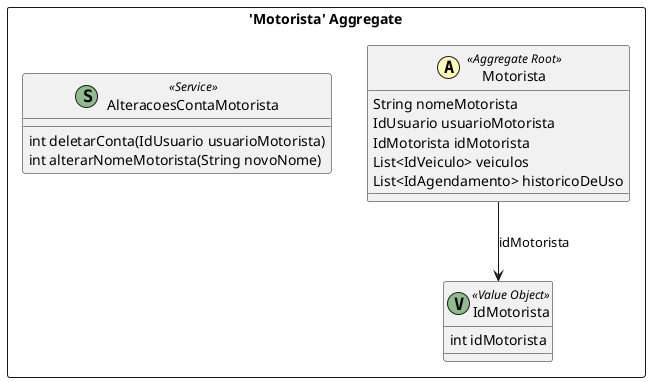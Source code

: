 @startuml

skinparam componentStyle uml2

package "'Motorista' Aggregate" <<Rectangle>> {
	class Motorista <<(A,#fffab8) Aggregate Root>> {
		String nomeMotorista
		IdUsuario usuarioMotorista
		IdMotorista idMotorista
		List<IdVeiculo> veiculos
		List<IdAgendamento> historicoDeUso
	}
	class IdMotorista <<(V,DarkSeaGreen) Value Object>> {
		int idMotorista
	}
	class AlteracoesContaMotorista <<(S,DarkSeaGreen) Service>> {
		int deletarConta(IdUsuario usuarioMotorista)
		int alterarNomeMotorista(String novoNome)
	}
}
Motorista --> IdMotorista : idMotorista


@enduml
